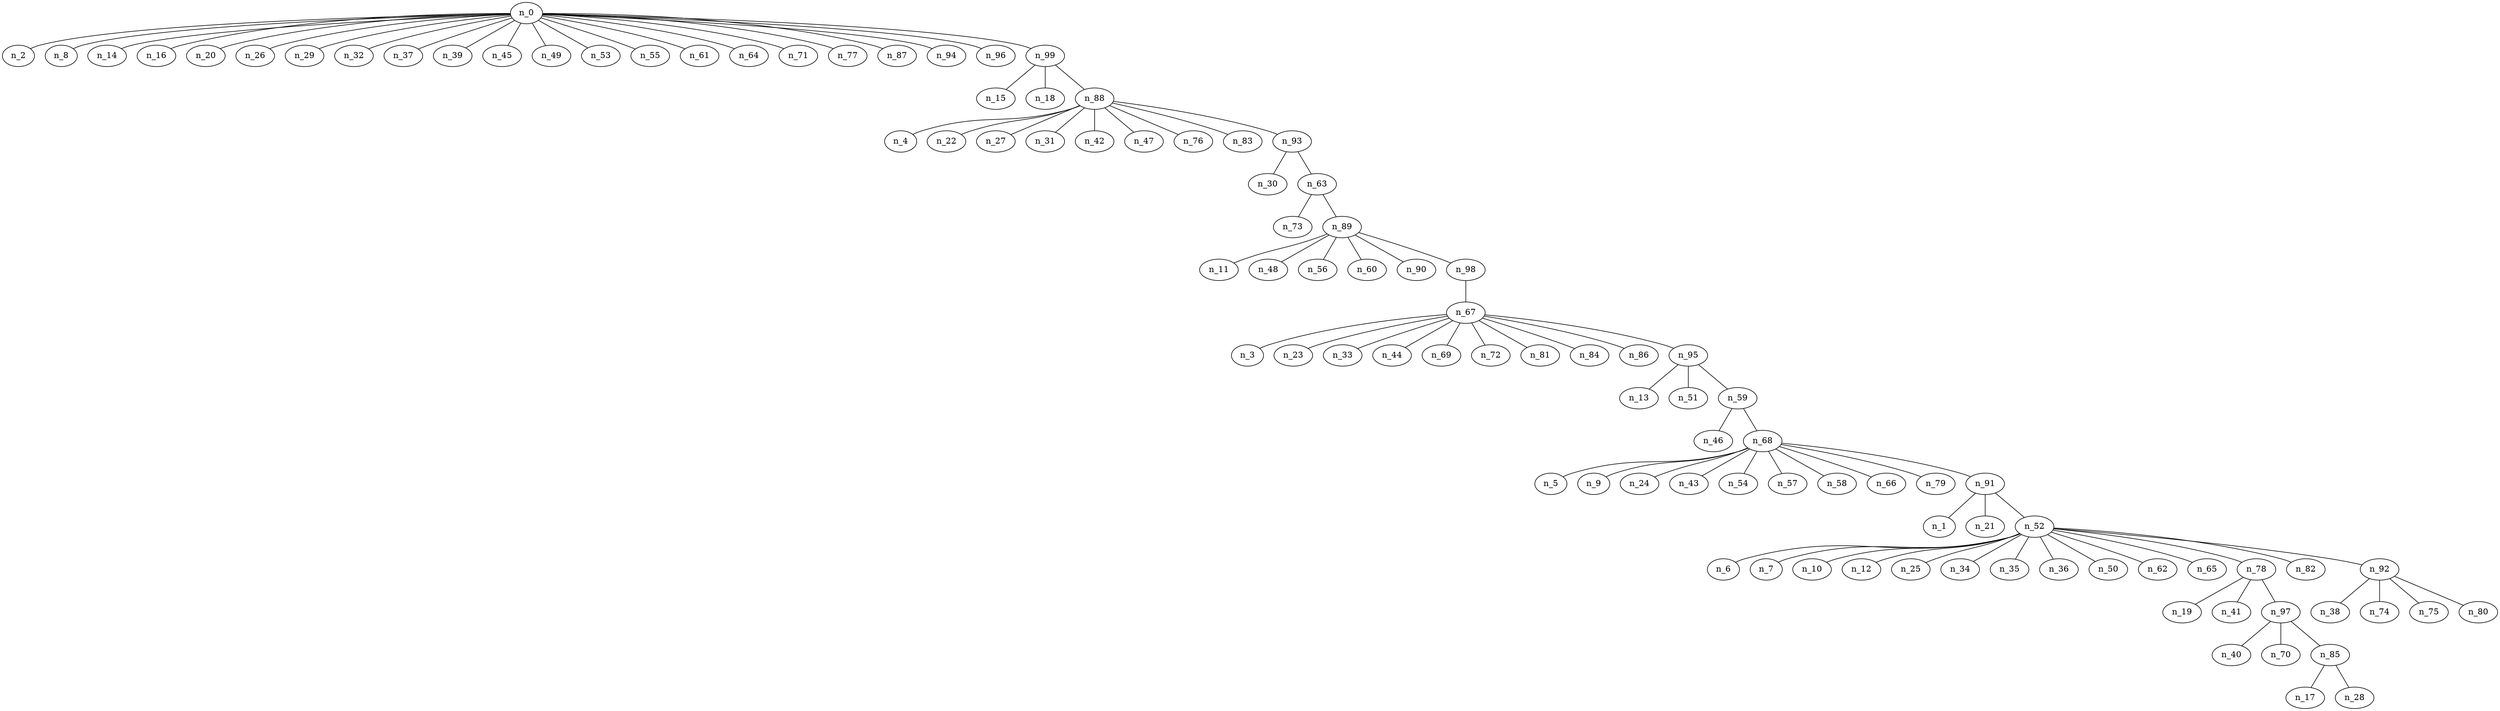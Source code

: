 graph grafoGeografico_100_30_DFS_I  {
n_0;
n_2;
n_8;
n_14;
n_16;
n_20;
n_26;
n_29;
n_32;
n_37;
n_39;
n_45;
n_49;
n_53;
n_55;
n_61;
n_64;
n_71;
n_77;
n_87;
n_94;
n_96;
n_99;
n_15;
n_18;
n_88;
n_4;
n_22;
n_27;
n_31;
n_42;
n_47;
n_76;
n_83;
n_93;
n_30;
n_63;
n_73;
n_89;
n_11;
n_48;
n_56;
n_60;
n_90;
n_98;
n_67;
n_3;
n_23;
n_33;
n_44;
n_69;
n_72;
n_81;
n_84;
n_86;
n_95;
n_13;
n_51;
n_59;
n_46;
n_68;
n_5;
n_9;
n_24;
n_43;
n_54;
n_57;
n_58;
n_66;
n_79;
n_91;
n_1;
n_21;
n_52;
n_6;
n_7;
n_10;
n_12;
n_25;
n_34;
n_35;
n_36;
n_50;
n_62;
n_65;
n_78;
n_82;
n_92;
n_38;
n_74;
n_75;
n_80;
n_19;
n_41;
n_97;
n_40;
n_70;
n_85;
n_17;
n_28;
n_0 -- n_2;
n_0 -- n_8;
n_0 -- n_14;
n_0 -- n_16;
n_0 -- n_20;
n_0 -- n_26;
n_0 -- n_29;
n_0 -- n_32;
n_0 -- n_37;
n_0 -- n_39;
n_0 -- n_45;
n_0 -- n_49;
n_0 -- n_53;
n_0 -- n_55;
n_0 -- n_61;
n_0 -- n_64;
n_0 -- n_71;
n_0 -- n_77;
n_0 -- n_87;
n_0 -- n_94;
n_0 -- n_96;
n_0 -- n_99;
n_99 -- n_15;
n_99 -- n_18;
n_99 -- n_88;
n_88 -- n_4;
n_88 -- n_22;
n_88 -- n_27;
n_88 -- n_31;
n_88 -- n_42;
n_88 -- n_47;
n_88 -- n_76;
n_88 -- n_83;
n_88 -- n_93;
n_93 -- n_30;
n_93 -- n_63;
n_63 -- n_73;
n_63 -- n_89;
n_89 -- n_11;
n_89 -- n_48;
n_89 -- n_56;
n_89 -- n_60;
n_89 -- n_90;
n_89 -- n_98;
n_98 -- n_67;
n_67 -- n_3;
n_67 -- n_23;
n_67 -- n_33;
n_67 -- n_44;
n_67 -- n_69;
n_67 -- n_72;
n_67 -- n_81;
n_67 -- n_84;
n_67 -- n_86;
n_67 -- n_95;
n_95 -- n_13;
n_95 -- n_51;
n_95 -- n_59;
n_59 -- n_46;
n_59 -- n_68;
n_68 -- n_5;
n_68 -- n_9;
n_68 -- n_24;
n_68 -- n_43;
n_68 -- n_54;
n_68 -- n_57;
n_68 -- n_58;
n_68 -- n_66;
n_68 -- n_79;
n_68 -- n_91;
n_91 -- n_1;
n_91 -- n_21;
n_91 -- n_52;
n_52 -- n_6;
n_52 -- n_7;
n_52 -- n_10;
n_52 -- n_12;
n_52 -- n_25;
n_52 -- n_34;
n_52 -- n_35;
n_52 -- n_36;
n_52 -- n_50;
n_52 -- n_62;
n_52 -- n_65;
n_52 -- n_78;
n_52 -- n_82;
n_52 -- n_92;
n_92 -- n_38;
n_92 -- n_74;
n_92 -- n_75;
n_92 -- n_80;
n_78 -- n_19;
n_78 -- n_41;
n_78 -- n_97;
n_97 -- n_40;
n_97 -- n_70;
n_97 -- n_85;
n_85 -- n_17;
n_85 -- n_28;
}